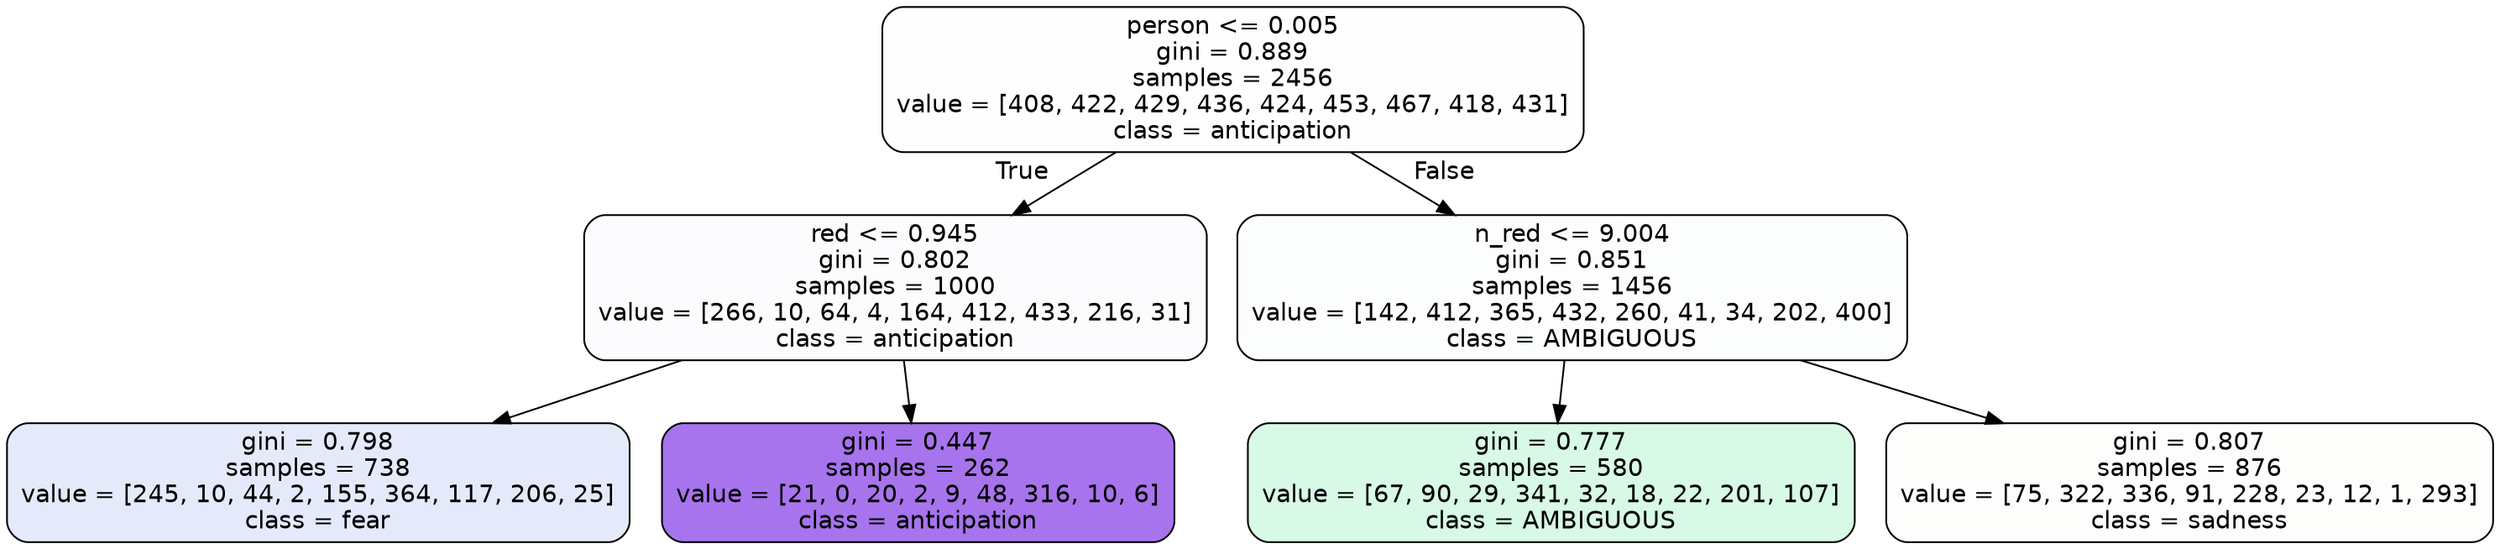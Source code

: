 digraph Tree {
node [shape=box, style="filled, rounded", color="black", fontname=helvetica] ;
edge [fontname=helvetica] ;
0 [label="person <= 0.005\ngini = 0.889\nsamples = 2456\nvalue = [408, 422, 429, 436, 424, 453, 467, 418, 431]\nclass = anticipation", fillcolor="#8139e501"] ;
1 [label="red <= 0.945\ngini = 0.802\nsamples = 1000\nvalue = [266, 10, 64, 4, 164, 412, 433, 216, 31]\nclass = anticipation", fillcolor="#8139e505"] ;
0 -> 1 [labeldistance=2.5, labelangle=45, headlabel="True"] ;
2 [label="gini = 0.798\nsamples = 738\nvalue = [245, 10, 44, 2, 155, 364, 117, 206, 25]\nclass = fear", fillcolor="#3964e521"] ;
1 -> 2 ;
3 [label="gini = 0.447\nsamples = 262\nvalue = [21, 0, 20, 2, 9, 48, 316, 10, 6]\nclass = anticipation", fillcolor="#8139e5b2"] ;
1 -> 3 ;
4 [label="n_red <= 9.004\ngini = 0.851\nsamples = 1456\nvalue = [142, 412, 365, 432, 260, 41, 34, 202, 400]\nclass = AMBIGUOUS", fillcolor="#39e58103"] ;
0 -> 4 [labeldistance=2.5, labelangle=-45, headlabel="False"] ;
5 [label="gini = 0.777\nsamples = 580\nvalue = [67, 90, 29, 341, 32, 18, 22, 201, 107]\nclass = AMBIGUOUS", fillcolor="#39e58133"] ;
4 -> 5 ;
6 [label="gini = 0.807\nsamples = 876\nvalue = [75, 322, 336, 91, 228, 23, 12, 1, 293]\nclass = sadness", fillcolor="#64e53903"] ;
4 -> 6 ;
}